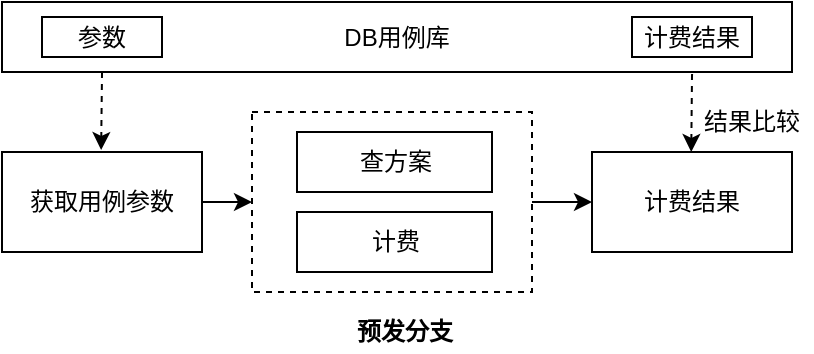<mxfile version="24.7.6">
  <diagram name="第 1 页" id="_o-NHqm5kNj5wMjtTiSq">
    <mxGraphModel dx="1244" dy="668" grid="1" gridSize="10" guides="1" tooltips="1" connect="1" arrows="1" fold="1" page="1" pageScale="1" pageWidth="827" pageHeight="1169" math="0" shadow="0">
      <root>
        <mxCell id="0" />
        <mxCell id="1" parent="0" />
        <mxCell id="Ws8Qmr2RkA3Kc9muPqMI-12" style="edgeStyle=orthogonalEdgeStyle;rounded=0;orthogonalLoop=1;jettySize=auto;html=1;exitX=1;exitY=0.5;exitDx=0;exitDy=0;entryX=0;entryY=0.5;entryDx=0;entryDy=0;" parent="1" source="jPnBOiImL2e6noczrev8-2" target="Ws8Qmr2RkA3Kc9muPqMI-5" edge="1">
          <mxGeometry relative="1" as="geometry" />
        </mxCell>
        <mxCell id="jPnBOiImL2e6noczrev8-2" value="" style="rounded=0;whiteSpace=wrap;html=1;fillColor=none;dashed=1;" parent="1" vertex="1">
          <mxGeometry x="300" y="80" width="140" height="90" as="geometry" />
        </mxCell>
        <mxCell id="jPnBOiImL2e6noczrev8-1" value="查方案" style="rounded=0;whiteSpace=wrap;html=1;fillColor=none;" parent="1" vertex="1">
          <mxGeometry x="322.5" y="90" width="97.5" height="30" as="geometry" />
        </mxCell>
        <mxCell id="Ws8Qmr2RkA3Kc9muPqMI-1" value="DB用例库" style="rounded=0;whiteSpace=wrap;html=1;fillColor=none;direction=south;" parent="1" vertex="1">
          <mxGeometry x="175" y="25" width="395" height="35" as="geometry" />
        </mxCell>
        <mxCell id="Ws8Qmr2RkA3Kc9muPqMI-11" style="edgeStyle=orthogonalEdgeStyle;rounded=0;orthogonalLoop=1;jettySize=auto;html=1;exitX=1;exitY=0.5;exitDx=0;exitDy=0;entryX=0;entryY=0.5;entryDx=0;entryDy=0;" parent="1" source="Ws8Qmr2RkA3Kc9muPqMI-2" target="jPnBOiImL2e6noczrev8-2" edge="1">
          <mxGeometry relative="1" as="geometry" />
        </mxCell>
        <mxCell id="Ws8Qmr2RkA3Kc9muPqMI-2" value="获取用例参数" style="rounded=0;whiteSpace=wrap;html=1;fillColor=none;" parent="1" vertex="1">
          <mxGeometry x="175" y="100" width="100" height="50" as="geometry" />
        </mxCell>
        <mxCell id="Ws8Qmr2RkA3Kc9muPqMI-4" value="计费" style="rounded=0;whiteSpace=wrap;html=1;fillColor=none;" parent="1" vertex="1">
          <mxGeometry x="322.5" y="130" width="97.5" height="30" as="geometry" />
        </mxCell>
        <mxCell id="Ws8Qmr2RkA3Kc9muPqMI-5" value="计费结果" style="rounded=0;whiteSpace=wrap;html=1;fillColor=none;" parent="1" vertex="1">
          <mxGeometry x="470" y="100" width="100" height="50" as="geometry" />
        </mxCell>
        <mxCell id="Ws8Qmr2RkA3Kc9muPqMI-8" style="edgeStyle=orthogonalEdgeStyle;rounded=0;orthogonalLoop=1;jettySize=auto;html=1;dashed=1;" parent="1" edge="1">
          <mxGeometry relative="1" as="geometry">
            <mxPoint x="225" y="60" as="sourcePoint" />
            <mxPoint x="224.57" y="99" as="targetPoint" />
            <Array as="points">
              <mxPoint x="224.07" y="61" />
              <mxPoint x="224.07" y="61" />
            </Array>
          </mxGeometry>
        </mxCell>
        <mxCell id="Ws8Qmr2RkA3Kc9muPqMI-9" value="参数" style="rounded=0;whiteSpace=wrap;html=1;fillColor=none;" parent="1" vertex="1">
          <mxGeometry x="195" y="32.5" width="60" height="20" as="geometry" />
        </mxCell>
        <mxCell id="Ws8Qmr2RkA3Kc9muPqMI-10" value="计费结果" style="rounded=0;whiteSpace=wrap;html=1;fillColor=none;" parent="1" vertex="1">
          <mxGeometry x="490" y="32.5" width="60" height="20" as="geometry" />
        </mxCell>
        <mxCell id="Ws8Qmr2RkA3Kc9muPqMI-13" style="edgeStyle=orthogonalEdgeStyle;rounded=0;orthogonalLoop=1;jettySize=auto;html=1;dashed=1;" parent="1" edge="1">
          <mxGeometry relative="1" as="geometry">
            <mxPoint x="520.05" y="61" as="sourcePoint" />
            <mxPoint x="519.62" y="100" as="targetPoint" />
            <Array as="points">
              <mxPoint x="519.12" y="62" />
              <mxPoint x="519.12" y="62" />
            </Array>
          </mxGeometry>
        </mxCell>
        <mxCell id="Ws8Qmr2RkA3Kc9muPqMI-14" value="结果比较" style="text;html=1;align=center;verticalAlign=middle;whiteSpace=wrap;rounded=0;" parent="1" vertex="1">
          <mxGeometry x="520" y="70" width="60" height="30" as="geometry" />
        </mxCell>
        <mxCell id="Ws8Qmr2RkA3Kc9muPqMI-15" value="预发分支" style="text;html=1;align=center;verticalAlign=middle;whiteSpace=wrap;rounded=0;fontStyle=1" parent="1" vertex="1">
          <mxGeometry x="343" y="180" width="67" height="20" as="geometry" />
        </mxCell>
      </root>
    </mxGraphModel>
  </diagram>
</mxfile>
